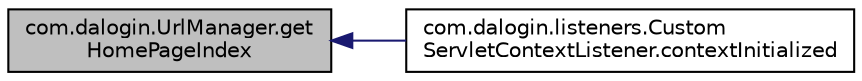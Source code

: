 digraph "com.dalogin.UrlManager.getHomePageIndex"
{
  edge [fontname="Helvetica",fontsize="10",labelfontname="Helvetica",labelfontsize="10"];
  node [fontname="Helvetica",fontsize="10",shape=record];
  rankdir="LR";
  Node15 [label="com.dalogin.UrlManager.get\lHomePageIndex",height=0.2,width=0.4,color="black", fillcolor="grey75", style="filled", fontcolor="black"];
  Node15 -> Node16 [dir="back",color="midnightblue",fontsize="10",style="solid"];
  Node16 [label="com.dalogin.listeners.Custom\lServletContextListener.contextInitialized",height=0.2,width=0.4,color="black", fillcolor="white", style="filled",URL="$classcom_1_1dalogin_1_1listeners_1_1_custom_servlet_context_listener.html#ac953e4d7d2d3650a59d47ba86c2253e3"];
}
